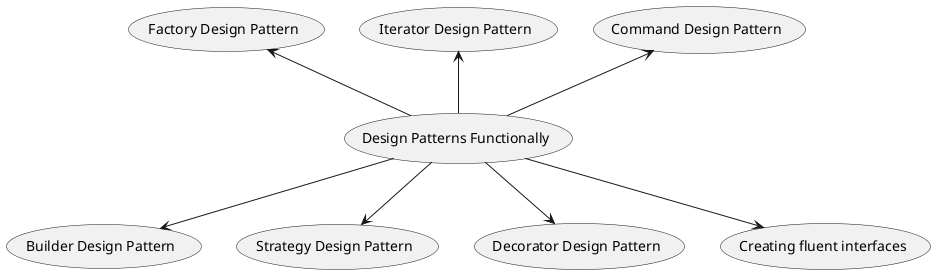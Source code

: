 @startuml

(Design Patterns Functionally) as fn
(Command Design Pattern) as command
(Iterator Design Pattern) as iterator
(Factory Design Pattern) as factory
(Builder Design Pattern) as builder
(Strategy Design Pattern) as strategy
(Decorator Design Pattern) as decorator
(Creating fluent interfaces) as interfaces

fn -up-> command
fn -up-> iterator
fn -up-> factory
fn -down-> builder
fn -down-> strategy
fn -down-> decorator
fn -down-> interfaces



@enduml
